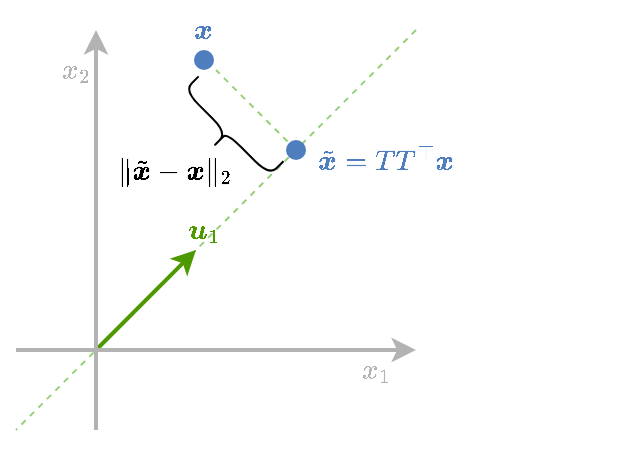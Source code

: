 <mxfile version="24.7.5">
  <diagram id="cJPERRU5FPI5m97aNJmQ" name="Page-1">
    <mxGraphModel dx="792" dy="428" grid="1" gridSize="10" guides="1" tooltips="1" connect="0" arrows="0" fold="1" page="1" pageScale="1" pageWidth="827" pageHeight="1169" math="1" shadow="0">
      <root>
        <mxCell id="0" />
        <mxCell id="1" parent="0" />
        <mxCell id="cqXrJtTT8aO_RvqBYm-K-17" value="" style="endArrow=none;dashed=1;html=1;strokeWidth=1;fontColor=#4D9900;strokeColor=#97D077;startArrow=none;startFill=0;endSize=6;startSize=3;" parent="1" edge="1">
          <mxGeometry width="50" height="50" relative="1" as="geometry">
            <mxPoint x="280" y="360" as="sourcePoint" />
            <mxPoint x="80" y="560" as="targetPoint" />
          </mxGeometry>
        </mxCell>
        <mxCell id="cqXrJtTT8aO_RvqBYm-K-14" value="" style="endArrow=classic;html=1;strokeColor=#4D9900;strokeWidth=2;" parent="1" edge="1">
          <mxGeometry width="50" height="50" relative="1" as="geometry">
            <mxPoint x="120" y="520" as="sourcePoint" />
            <mxPoint x="170" y="470" as="targetPoint" />
          </mxGeometry>
        </mxCell>
        <mxCell id="bSFLhGRgzUmWaKW0KJtj-1" value="" style="endArrow=classic;html=1;fontFamily=Comic Sans MS;fontSize=30;fontColor=#003366;strokeWidth=2;strokeColor=#B3B3B3;" parent="1" edge="1">
          <mxGeometry x="20" y="200" width="50" height="50" as="geometry">
            <mxPoint x="120" y="560" as="sourcePoint" />
            <mxPoint x="120" y="360" as="targetPoint" />
          </mxGeometry>
        </mxCell>
        <mxCell id="bSFLhGRgzUmWaKW0KJtj-2" value="" style="endArrow=classic;html=1;fontFamily=Comic Sans MS;fontSize=30;fontColor=#003366;strokeWidth=2;strokeColor=#B3B3B3;" parent="1" edge="1">
          <mxGeometry x="40" y="220" width="50" height="50" as="geometry">
            <mxPoint x="80" y="520" as="sourcePoint" />
            <mxPoint x="280" y="520" as="targetPoint" />
          </mxGeometry>
        </mxCell>
        <mxCell id="cqXrJtTT8aO_RvqBYm-K-6" value="&lt;font color=&quot;#b3b3b3&quot;&gt;\(x_1\)&lt;/font&gt;" style="text;html=1;strokeColor=none;fillColor=none;align=center;verticalAlign=middle;whiteSpace=wrap;rounded=0;" parent="1" vertex="1">
          <mxGeometry x="250" y="520" width="20" height="20" as="geometry" />
        </mxCell>
        <mxCell id="cqXrJtTT8aO_RvqBYm-K-7" value="&lt;font color=&quot;#b3b3b3&quot;&gt;\(x_2\)&lt;/font&gt;" style="text;html=1;strokeColor=none;fillColor=none;align=center;verticalAlign=middle;whiteSpace=wrap;rounded=0;" parent="1" vertex="1">
          <mxGeometry x="100" y="370" width="20" height="20" as="geometry" />
        </mxCell>
        <mxCell id="cqXrJtTT8aO_RvqBYm-K-9" value="" style="ellipse;whiteSpace=wrap;html=1;strokeColor=none;fillColor=#4E7EBD;" parent="1" vertex="1">
          <mxGeometry x="169" y="370" width="10" height="10" as="geometry" />
        </mxCell>
        <mxCell id="cqXrJtTT8aO_RvqBYm-K-15" value="\(\boldsymbol{u}_1\)" style="text;html=1;strokeColor=none;fillColor=none;align=center;verticalAlign=middle;whiteSpace=wrap;rounded=0;fontColor=#4D9900;" parent="1" vertex="1">
          <mxGeometry x="164" y="450" width="20" height="20" as="geometry" />
        </mxCell>
        <mxCell id="cqXrJtTT8aO_RvqBYm-K-38" value="&lt;font&gt;\(\boldsymbol{x}\)&lt;/font&gt;" style="text;html=1;strokeColor=none;fillColor=none;align=center;verticalAlign=middle;whiteSpace=wrap;rounded=0;fontColor=#4E7EBD;" parent="1" vertex="1">
          <mxGeometry x="164" y="350" width="20" height="20" as="geometry" />
        </mxCell>
        <mxCell id="CwpW4poSQyMVUKln1po7-18" value="&lt;font&gt;\(\tilde{\boldsymbol{x}}=TT^{\top}\boldsymbol{x}\)&lt;/font&gt;" style="text;html=1;strokeColor=none;fillColor=none;align=center;verticalAlign=middle;whiteSpace=wrap;rounded=0;fontColor=#4E7EBD;" parent="1" vertex="1">
          <mxGeometry x="225" y="415" width="80" height="20" as="geometry" />
        </mxCell>
        <mxCell id="cC9lBnYRdb8eckBaBkXH-2" value="" style="endArrow=none;dashed=1;html=1;strokeWidth=1;fontColor=#4D9900;strokeColor=#97D077;startArrow=none;startFill=0;endSize=6;startSize=3;" parent="1" edge="1">
          <mxGeometry width="50" height="50" relative="1" as="geometry">
            <mxPoint x="220" y="420" as="sourcePoint" />
            <mxPoint x="180" y="380" as="targetPoint" />
          </mxGeometry>
        </mxCell>
        <mxCell id="cC9lBnYRdb8eckBaBkXH-3" value="" style="ellipse;whiteSpace=wrap;html=1;strokeColor=none;fillColor=#4E7EBD;" parent="1" vertex="1">
          <mxGeometry x="215" y="415" width="10" height="10" as="geometry" />
        </mxCell>
        <mxCell id="cC9lBnYRdb8eckBaBkXH-4" value="" style="shape=curlyBracket;whiteSpace=wrap;html=1;rounded=1;rotation=-45;" parent="1" vertex="1">
          <mxGeometry x="175.46" y="381.46" width="20" height="60" as="geometry" />
        </mxCell>
        <mxCell id="cC9lBnYRdb8eckBaBkXH-5" value="&lt;font&gt;\(\lVert\tilde{\boldsymbol{x}}-\boldsymbol{x}&lt;br&gt;\rVert_2\)&lt;/font&gt;" style="text;html=1;strokeColor=none;fillColor=none;align=center;verticalAlign=middle;whiteSpace=wrap;rounded=0;" parent="1" vertex="1">
          <mxGeometry x="120" y="421.46" width="80" height="20" as="geometry" />
        </mxCell>
      </root>
    </mxGraphModel>
  </diagram>
</mxfile>

